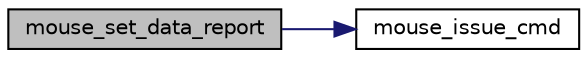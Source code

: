 digraph "mouse_set_data_report"
{
 // LATEX_PDF_SIZE
  edge [fontname="Helvetica",fontsize="10",labelfontname="Helvetica",labelfontsize="10"];
  node [fontname="Helvetica",fontsize="10",shape=record];
  rankdir="LR";
  Node1 [label="mouse_set_data_report",height=0.2,width=0.4,color="black", fillcolor="grey75", style="filled", fontcolor="black",tooltip="Sets data report mode for mouse."];
  Node1 -> Node2 [color="midnightblue",fontsize="10",style="solid",fontname="Helvetica"];
  Node2 [label="mouse_issue_cmd",height=0.2,width=0.4,color="black", fillcolor="white", style="filled",URL="$group__mouse.html#ga17f6a309e34b241931cc44259a3afda6",tooltip="Issues command to mouse."];
}
